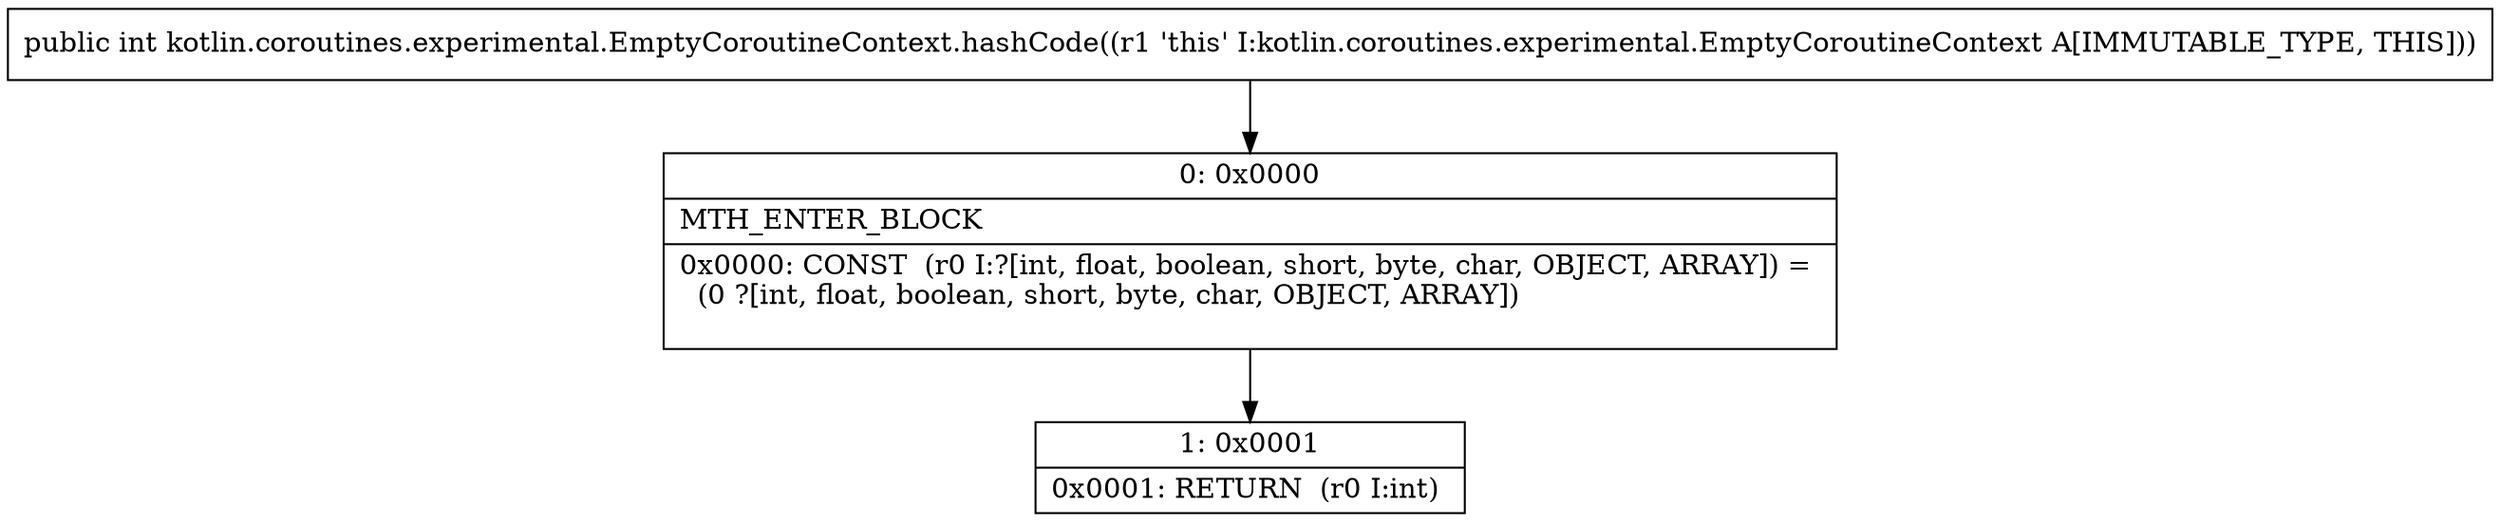 digraph "CFG forkotlin.coroutines.experimental.EmptyCoroutineContext.hashCode()I" {
Node_0 [shape=record,label="{0\:\ 0x0000|MTH_ENTER_BLOCK\l|0x0000: CONST  (r0 I:?[int, float, boolean, short, byte, char, OBJECT, ARRAY]) = \l  (0 ?[int, float, boolean, short, byte, char, OBJECT, ARRAY])\l \l}"];
Node_1 [shape=record,label="{1\:\ 0x0001|0x0001: RETURN  (r0 I:int) \l}"];
MethodNode[shape=record,label="{public int kotlin.coroutines.experimental.EmptyCoroutineContext.hashCode((r1 'this' I:kotlin.coroutines.experimental.EmptyCoroutineContext A[IMMUTABLE_TYPE, THIS])) }"];
MethodNode -> Node_0;
Node_0 -> Node_1;
}

